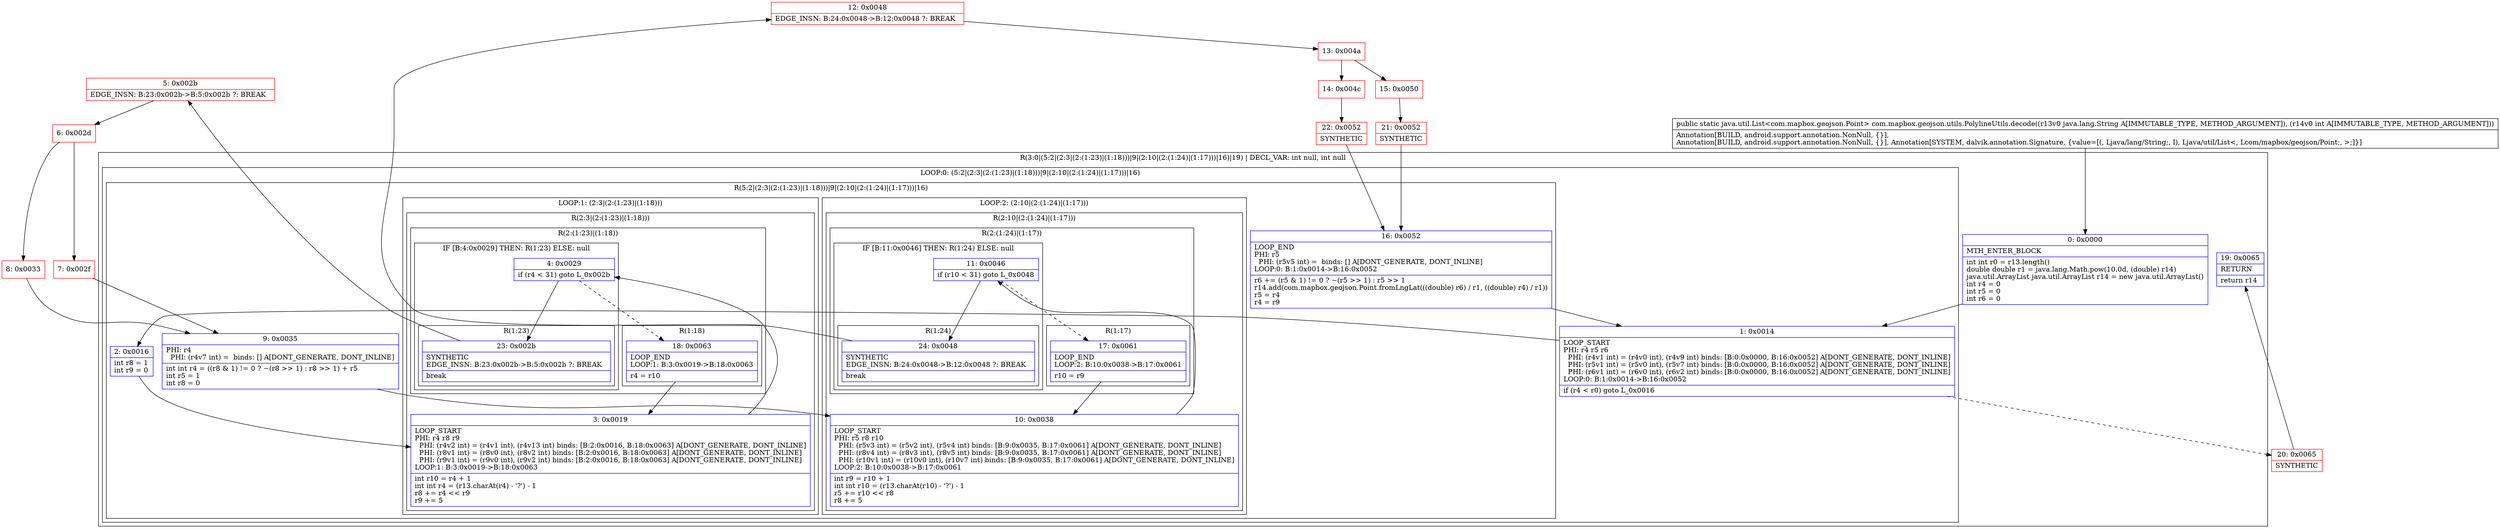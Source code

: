 digraph "CFG forcom.mapbox.geojson.utils.PolylineUtils.decode(Ljava\/lang\/String;I)Ljava\/util\/List;" {
subgraph cluster_Region_2031079218 {
label = "R(3:0|(5:2|(2:3|(2:(1:23)|(1:18)))|9|(2:10|(2:(1:24)|(1:17)))|16)|19) | DECL_VAR: int null, int null\l";
node [shape=record,color=blue];
Node_0 [shape=record,label="{0\:\ 0x0000|MTH_ENTER_BLOCK\l|int int r0 = r13.length()\ldouble double r1 = java.lang.Math.pow(10.0d, (double) r14)\ljava.util.ArrayList java.util.ArrayList r14 = new java.util.ArrayList()\lint r4 = 0\lint r5 = 0\lint r6 = 0\l}"];
subgraph cluster_LoopRegion_1886829298 {
label = "LOOP:0: (5:2|(2:3|(2:(1:23)|(1:18)))|9|(2:10|(2:(1:24)|(1:17)))|16)";
node [shape=record,color=blue];
Node_1 [shape=record,label="{1\:\ 0x0014|LOOP_START\lPHI: r4 r5 r6 \l  PHI: (r4v1 int) = (r4v0 int), (r4v9 int) binds: [B:0:0x0000, B:16:0x0052] A[DONT_GENERATE, DONT_INLINE]\l  PHI: (r5v1 int) = (r5v0 int), (r5v7 int) binds: [B:0:0x0000, B:16:0x0052] A[DONT_GENERATE, DONT_INLINE]\l  PHI: (r6v1 int) = (r6v0 int), (r6v2 int) binds: [B:0:0x0000, B:16:0x0052] A[DONT_GENERATE, DONT_INLINE]\lLOOP:0: B:1:0x0014\-\>B:16:0x0052\l|if (r4 \< r0) goto L_0x0016\l}"];
subgraph cluster_Region_2142698863 {
label = "R(5:2|(2:3|(2:(1:23)|(1:18)))|9|(2:10|(2:(1:24)|(1:17)))|16)";
node [shape=record,color=blue];
Node_2 [shape=record,label="{2\:\ 0x0016|int r8 = 1\lint r9 = 0\l}"];
subgraph cluster_LoopRegion_802367257 {
label = "LOOP:1: (2:3|(2:(1:23)|(1:18)))";
node [shape=record,color=blue];
subgraph cluster_Region_131276463 {
label = "R(2:3|(2:(1:23)|(1:18)))";
node [shape=record,color=blue];
Node_3 [shape=record,label="{3\:\ 0x0019|LOOP_START\lPHI: r4 r8 r9 \l  PHI: (r4v2 int) = (r4v1 int), (r4v13 int) binds: [B:2:0x0016, B:18:0x0063] A[DONT_GENERATE, DONT_INLINE]\l  PHI: (r8v1 int) = (r8v0 int), (r8v2 int) binds: [B:2:0x0016, B:18:0x0063] A[DONT_GENERATE, DONT_INLINE]\l  PHI: (r9v1 int) = (r9v0 int), (r9v2 int) binds: [B:2:0x0016, B:18:0x0063] A[DONT_GENERATE, DONT_INLINE]\lLOOP:1: B:3:0x0019\-\>B:18:0x0063\l|int r10 = r4 + 1\lint int r4 = (r13.charAt(r4) \- '?') \- 1\lr8 += r4 \<\< r9\lr9 += 5\l}"];
subgraph cluster_Region_1118995796 {
label = "R(2:(1:23)|(1:18))";
node [shape=record,color=blue];
subgraph cluster_IfRegion_178410801 {
label = "IF [B:4:0x0029] THEN: R(1:23) ELSE: null";
node [shape=record,color=blue];
Node_4 [shape=record,label="{4\:\ 0x0029|if (r4 \< 31) goto L_0x002b\l}"];
subgraph cluster_Region_1687352493 {
label = "R(1:23)";
node [shape=record,color=blue];
Node_23 [shape=record,label="{23\:\ 0x002b|SYNTHETIC\lEDGE_INSN: B:23:0x002b\-\>B:5:0x002b ?: BREAK  \l|break\l}"];
}
}
subgraph cluster_Region_2242502 {
label = "R(1:18)";
node [shape=record,color=blue];
Node_18 [shape=record,label="{18\:\ 0x0063|LOOP_END\lLOOP:1: B:3:0x0019\-\>B:18:0x0063\l|r4 = r10\l}"];
}
}
}
}
Node_9 [shape=record,label="{9\:\ 0x0035|PHI: r4 \l  PHI: (r4v7 int) =  binds: [] A[DONT_GENERATE, DONT_INLINE]\l|int int r4 = ((r8 & 1) != 0 ? ~(r8 \>\> 1) : r8 \>\> 1) + r5\lint r5 = 1\lint r8 = 0\l}"];
subgraph cluster_LoopRegion_1551892076 {
label = "LOOP:2: (2:10|(2:(1:24)|(1:17)))";
node [shape=record,color=blue];
subgraph cluster_Region_456118180 {
label = "R(2:10|(2:(1:24)|(1:17)))";
node [shape=record,color=blue];
Node_10 [shape=record,label="{10\:\ 0x0038|LOOP_START\lPHI: r5 r8 r10 \l  PHI: (r5v3 int) = (r5v2 int), (r5v4 int) binds: [B:9:0x0035, B:17:0x0061] A[DONT_GENERATE, DONT_INLINE]\l  PHI: (r8v4 int) = (r8v3 int), (r8v5 int) binds: [B:9:0x0035, B:17:0x0061] A[DONT_GENERATE, DONT_INLINE]\l  PHI: (r10v1 int) = (r10v0 int), (r10v7 int) binds: [B:9:0x0035, B:17:0x0061] A[DONT_GENERATE, DONT_INLINE]\lLOOP:2: B:10:0x0038\-\>B:17:0x0061\l|int r9 = r10 + 1\lint int r10 = (r13.charAt(r10) \- '?') \- 1\lr5 += r10 \<\< r8\lr8 += 5\l}"];
subgraph cluster_Region_1780674837 {
label = "R(2:(1:24)|(1:17))";
node [shape=record,color=blue];
subgraph cluster_IfRegion_68586504 {
label = "IF [B:11:0x0046] THEN: R(1:24) ELSE: null";
node [shape=record,color=blue];
Node_11 [shape=record,label="{11\:\ 0x0046|if (r10 \< 31) goto L_0x0048\l}"];
subgraph cluster_Region_1022120224 {
label = "R(1:24)";
node [shape=record,color=blue];
Node_24 [shape=record,label="{24\:\ 0x0048|SYNTHETIC\lEDGE_INSN: B:24:0x0048\-\>B:12:0x0048 ?: BREAK  \l|break\l}"];
}
}
subgraph cluster_Region_1119323533 {
label = "R(1:17)";
node [shape=record,color=blue];
Node_17 [shape=record,label="{17\:\ 0x0061|LOOP_END\lLOOP:2: B:10:0x0038\-\>B:17:0x0061\l|r10 = r9\l}"];
}
}
}
}
Node_16 [shape=record,label="{16\:\ 0x0052|LOOP_END\lPHI: r5 \l  PHI: (r5v5 int) =  binds: [] A[DONT_GENERATE, DONT_INLINE]\lLOOP:0: B:1:0x0014\-\>B:16:0x0052\l|r6 += (r5 & 1) != 0 ? ~(r5 \>\> 1) : r5 \>\> 1\lr14.add(com.mapbox.geojson.Point.fromLngLat(((double) r6) \/ r1, ((double) r4) \/ r1))\lr5 = r4\lr4 = r9\l}"];
}
}
Node_19 [shape=record,label="{19\:\ 0x0065|RETURN\l|return r14\l}"];
}
Node_5 [shape=record,color=red,label="{5\:\ 0x002b|EDGE_INSN: B:23:0x002b\-\>B:5:0x002b ?: BREAK  \l}"];
Node_6 [shape=record,color=red,label="{6\:\ 0x002d}"];
Node_7 [shape=record,color=red,label="{7\:\ 0x002f}"];
Node_8 [shape=record,color=red,label="{8\:\ 0x0033}"];
Node_12 [shape=record,color=red,label="{12\:\ 0x0048|EDGE_INSN: B:24:0x0048\-\>B:12:0x0048 ?: BREAK  \l}"];
Node_13 [shape=record,color=red,label="{13\:\ 0x004a}"];
Node_14 [shape=record,color=red,label="{14\:\ 0x004c}"];
Node_15 [shape=record,color=red,label="{15\:\ 0x0050}"];
Node_20 [shape=record,color=red,label="{20\:\ 0x0065|SYNTHETIC\l}"];
Node_21 [shape=record,color=red,label="{21\:\ 0x0052|SYNTHETIC\l}"];
Node_22 [shape=record,color=red,label="{22\:\ 0x0052|SYNTHETIC\l}"];
MethodNode[shape=record,label="{public static java.util.List\<com.mapbox.geojson.Point\> com.mapbox.geojson.utils.PolylineUtils.decode((r13v0 java.lang.String A[IMMUTABLE_TYPE, METHOD_ARGUMENT]), (r14v0 int A[IMMUTABLE_TYPE, METHOD_ARGUMENT]))  | Annotation[BUILD, android.support.annotation.NonNull, \{\}], \lAnnotation[BUILD, android.support.annotation.NonNull, \{\}], Annotation[SYSTEM, dalvik.annotation.Signature, \{value=[(, Ljava\/lang\/String;, I), Ljava\/util\/List\<, Lcom\/mapbox\/geojson\/Point;, \>;]\}]\l}"];
MethodNode -> Node_0;
Node_0 -> Node_1;
Node_1 -> Node_2;
Node_1 -> Node_20[style=dashed];
Node_2 -> Node_3;
Node_3 -> Node_4;
Node_4 -> Node_18[style=dashed];
Node_4 -> Node_23;
Node_23 -> Node_5;
Node_18 -> Node_3;
Node_9 -> Node_10;
Node_10 -> Node_11;
Node_11 -> Node_17[style=dashed];
Node_11 -> Node_24;
Node_24 -> Node_12;
Node_17 -> Node_10;
Node_16 -> Node_1;
Node_5 -> Node_6;
Node_6 -> Node_7;
Node_6 -> Node_8;
Node_7 -> Node_9;
Node_8 -> Node_9;
Node_12 -> Node_13;
Node_13 -> Node_14;
Node_13 -> Node_15;
Node_14 -> Node_22;
Node_15 -> Node_21;
Node_20 -> Node_19;
Node_21 -> Node_16;
Node_22 -> Node_16;
}

